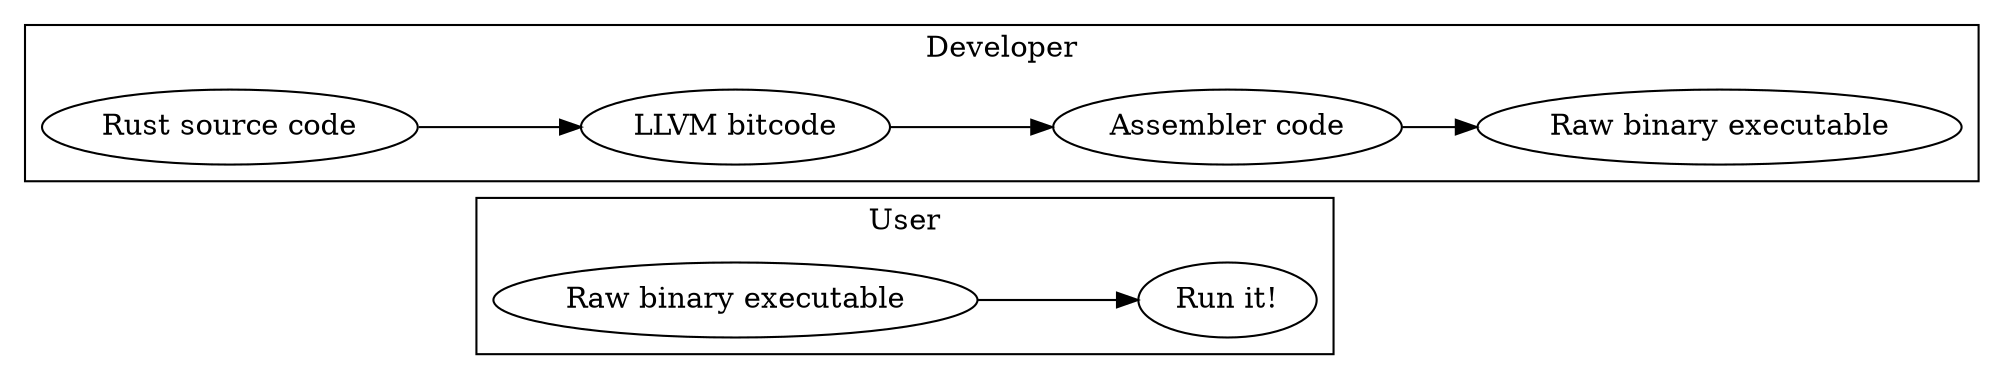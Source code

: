 digraph {
    rankdir = LR;
    subgraph cluster_0 {
       rust[label="Rust source code"];
       llvm[label="LLVM bitcode"];
       asm[label="Assembler code"];
       raw[label="Raw binary executable"];
       rust -> llvm -> asm -> raw;
       label = "Developer";
   }

   rust->raw1[style="invis"];


   subgraph cluster_1 {
       raw1[label="Raw binary executable"];
       run[label="Run it!"];
       raw1 -> run;
       label = "User";
   }
}
